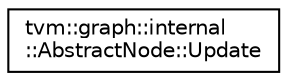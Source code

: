 digraph "Graphical Class Hierarchy"
{
  edge [fontname="Helvetica",fontsize="10",labelfontname="Helvetica",labelfontsize="10"];
  node [fontname="Helvetica",fontsize="10",shape=record];
  rankdir="LR";
  Node0 [label="tvm::graph::internal\l::AbstractNode::Update",height=0.2,width=0.4,color="black", fillcolor="white", style="filled",URL="$structtvm_1_1graph_1_1internal_1_1AbstractNode_1_1Update.html"];
}
